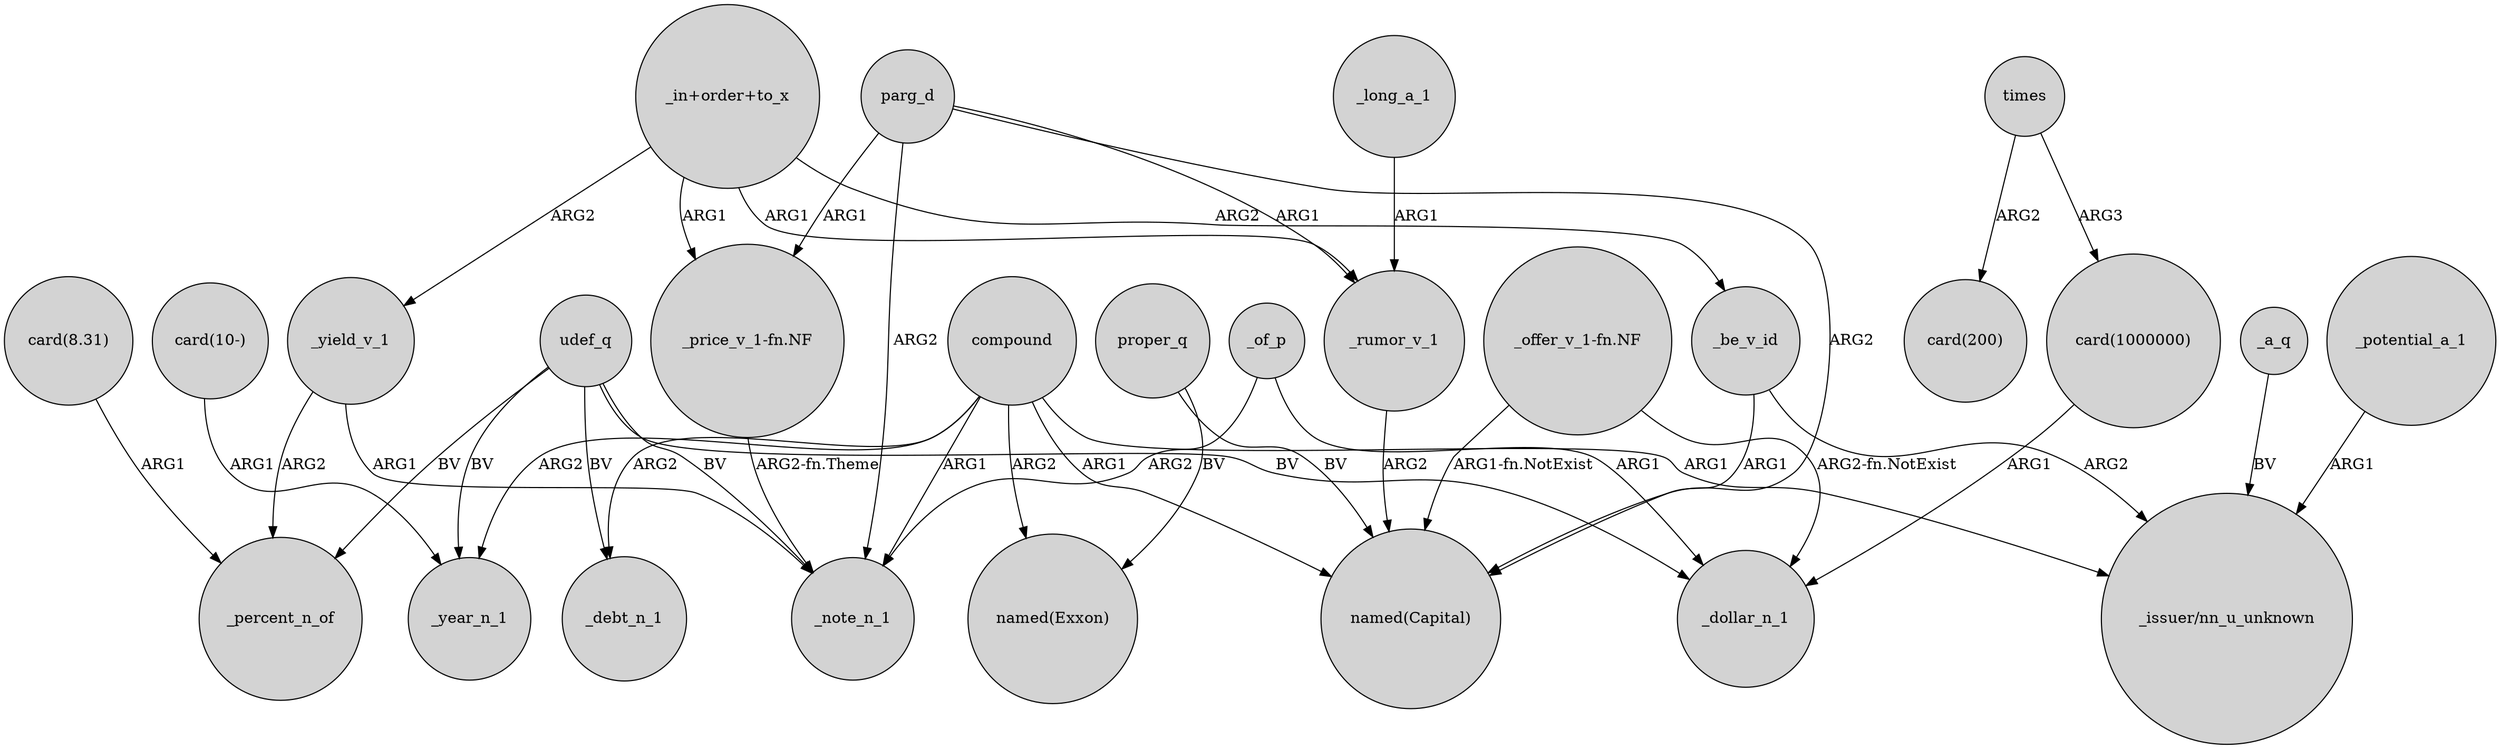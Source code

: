digraph {
	node [shape=circle style=filled]
	"card(1000000)" -> _dollar_n_1 [label=ARG1]
	parg_d -> _rumor_v_1 [label=ARG1]
	_long_a_1 -> _rumor_v_1 [label=ARG1]
	proper_q -> "named(Capital)" [label=BV]
	compound -> _note_n_1 [label=ARG1]
	udef_q -> _debt_n_1 [label=BV]
	proper_q -> "named(Exxon)" [label=BV]
	_a_q -> "_issuer/nn_u_unknown" [label=BV]
	_of_p -> _dollar_n_1 [label=ARG1]
	_be_v_id -> "_issuer/nn_u_unknown" [label=ARG2]
	compound -> _debt_n_1 [label=ARG2]
	compound -> "named(Exxon)" [label=ARG2]
	"_price_v_1-fn.NF" -> _note_n_1 [label="ARG2-fn.Theme"]
	_of_p -> _note_n_1 [label=ARG2]
	"_in+order+to_x" -> _rumor_v_1 [label=ARG1]
	_yield_v_1 -> _note_n_1 [label=ARG1]
	_be_v_id -> "named(Capital)" [label=ARG1]
	"card(10-)" -> _year_n_1 [label=ARG1]
	"_offer_v_1-fn.NF" -> _dollar_n_1 [label="ARG2-fn.NotExist"]
	"_in+order+to_x" -> "_price_v_1-fn.NF" [label=ARG1]
	"_offer_v_1-fn.NF" -> "named(Capital)" [label="ARG1-fn.NotExist"]
	times -> "card(200)" [label=ARG2]
	"_in+order+to_x" -> _yield_v_1 [label=ARG2]
	times -> "card(1000000)" [label=ARG3]
	parg_d -> "_price_v_1-fn.NF" [label=ARG1]
	"_in+order+to_x" -> _be_v_id [label=ARG2]
	compound -> _year_n_1 [label=ARG2]
	_yield_v_1 -> _percent_n_of [label=ARG2]
	udef_q -> _year_n_1 [label=BV]
	parg_d -> _note_n_1 [label=ARG2]
	udef_q -> _percent_n_of [label=BV]
	compound -> "_issuer/nn_u_unknown" [label=ARG1]
	_rumor_v_1 -> "named(Capital)" [label=ARG2]
	"card(8.31)" -> _percent_n_of [label=ARG1]
	udef_q -> _note_n_1 [label=BV]
	parg_d -> "named(Capital)" [label=ARG2]
	udef_q -> _dollar_n_1 [label=BV]
	_potential_a_1 -> "_issuer/nn_u_unknown" [label=ARG1]
	compound -> "named(Capital)" [label=ARG1]
}

